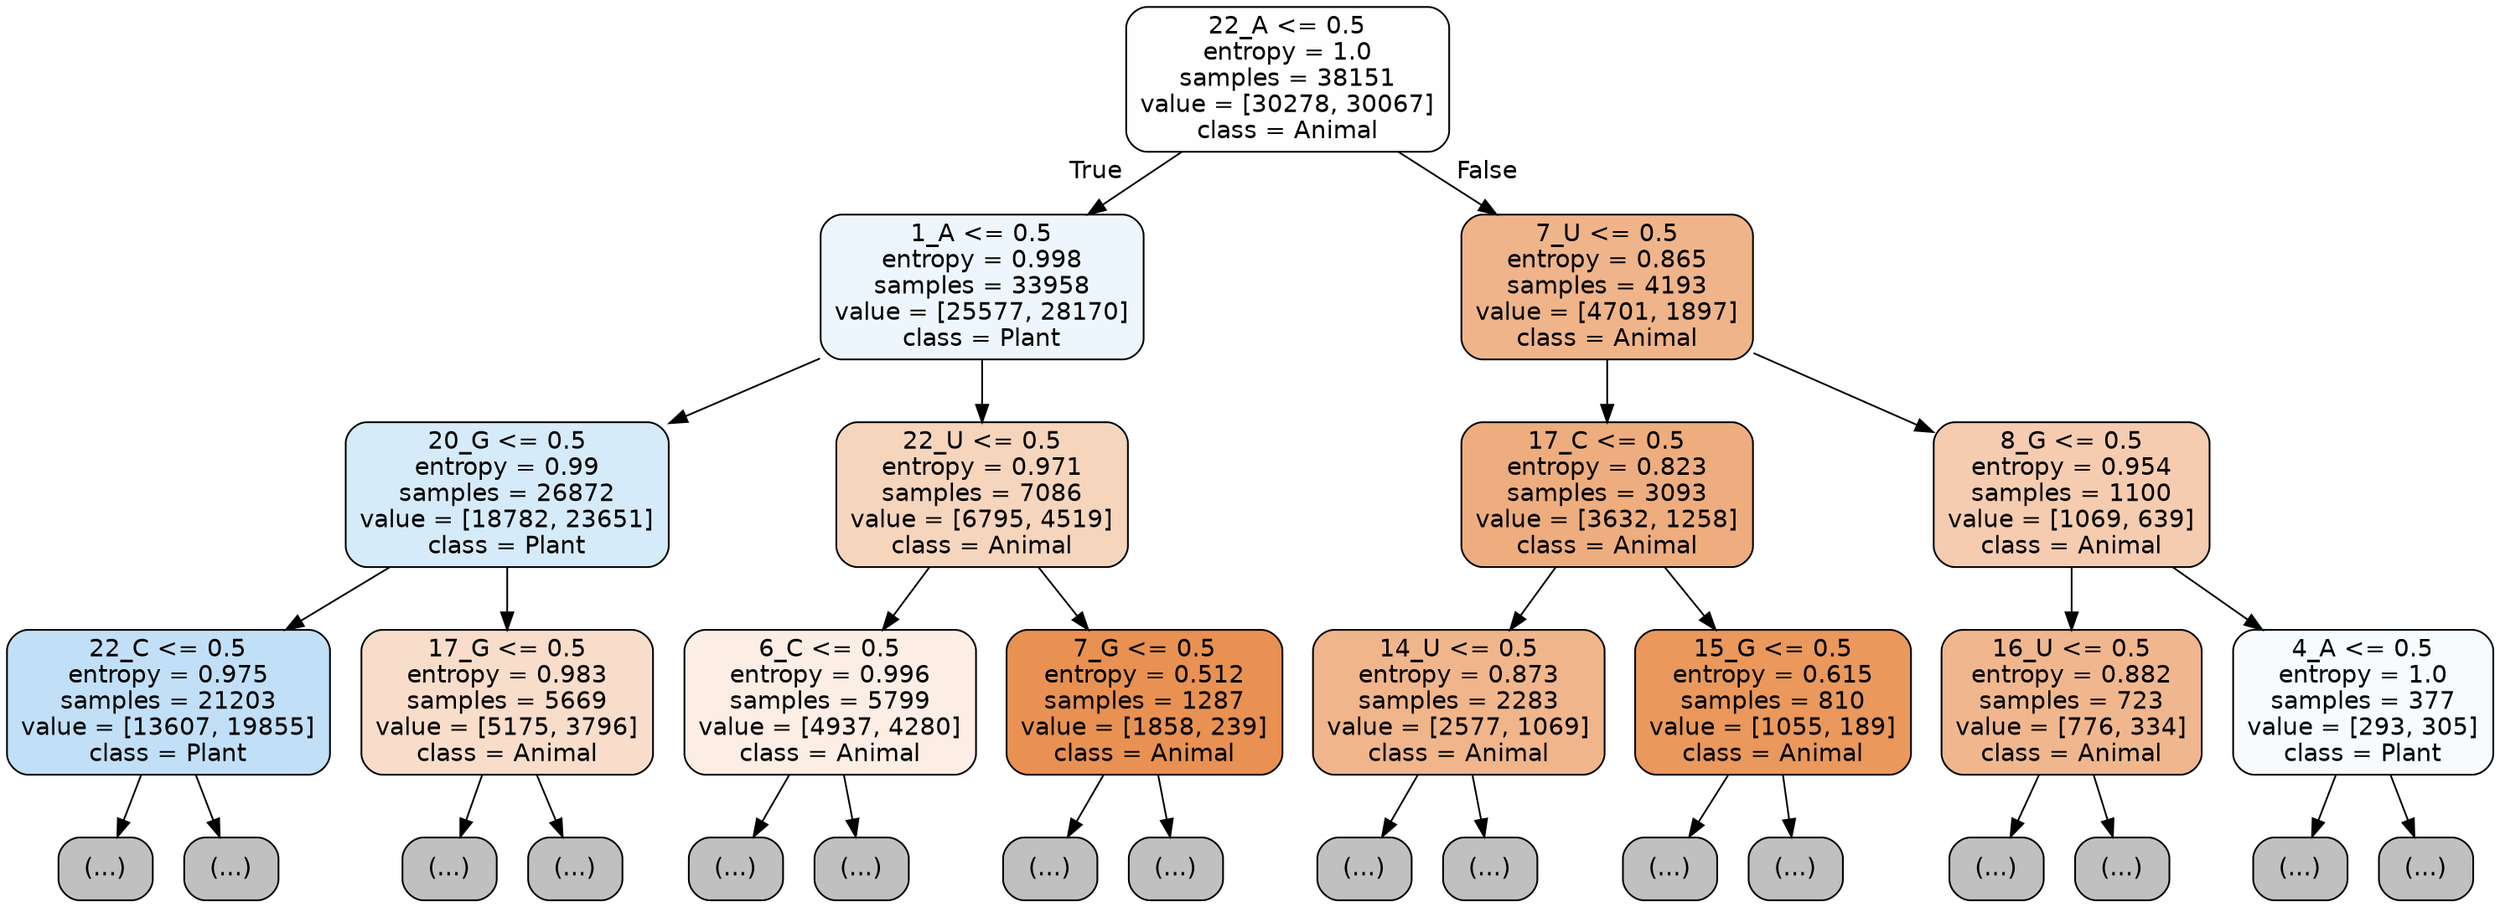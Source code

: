 digraph Tree {
node [shape=box, style="filled, rounded", color="black", fontname="helvetica"] ;
edge [fontname="helvetica"] ;
0 [label="22_A <= 0.5\nentropy = 1.0\nsamples = 38151\nvalue = [30278, 30067]\nclass = Animal", fillcolor="#fffefe"] ;
1 [label="1_A <= 0.5\nentropy = 0.998\nsamples = 33958\nvalue = [25577, 28170]\nclass = Plant", fillcolor="#edf6fd"] ;
0 -> 1 [labeldistance=2.5, labelangle=45, headlabel="True"] ;
2 [label="20_G <= 0.5\nentropy = 0.99\nsamples = 26872\nvalue = [18782, 23651]\nclass = Plant", fillcolor="#d6ebfa"] ;
1 -> 2 ;
3 [label="22_C <= 0.5\nentropy = 0.975\nsamples = 21203\nvalue = [13607, 19855]\nclass = Plant", fillcolor="#c1e0f7"] ;
2 -> 3 ;
4 [label="(...)", fillcolor="#C0C0C0"] ;
3 -> 4 ;
7485 [label="(...)", fillcolor="#C0C0C0"] ;
3 -> 7485 ;
8566 [label="17_G <= 0.5\nentropy = 0.983\nsamples = 5669\nvalue = [5175, 3796]\nclass = Animal", fillcolor="#f8ddca"] ;
2 -> 8566 ;
8567 [label="(...)", fillcolor="#C0C0C0"] ;
8566 -> 8567 ;
10544 [label="(...)", fillcolor="#C0C0C0"] ;
8566 -> 10544 ;
11405 [label="22_U <= 0.5\nentropy = 0.971\nsamples = 7086\nvalue = [6795, 4519]\nclass = Animal", fillcolor="#f6d5bd"] ;
1 -> 11405 ;
11406 [label="6_C <= 0.5\nentropy = 0.996\nsamples = 5799\nvalue = [4937, 4280]\nclass = Animal", fillcolor="#fceee5"] ;
11405 -> 11406 ;
11407 [label="(...)", fillcolor="#C0C0C0"] ;
11406 -> 11407 ;
13806 [label="(...)", fillcolor="#C0C0C0"] ;
11406 -> 13806 ;
14533 [label="7_G <= 0.5\nentropy = 0.512\nsamples = 1287\nvalue = [1858, 239]\nclass = Animal", fillcolor="#e89152"] ;
11405 -> 14533 ;
14534 [label="(...)", fillcolor="#C0C0C0"] ;
14533 -> 14534 ;
14831 [label="(...)", fillcolor="#C0C0C0"] ;
14533 -> 14831 ;
14958 [label="7_U <= 0.5\nentropy = 0.865\nsamples = 4193\nvalue = [4701, 1897]\nclass = Animal", fillcolor="#efb489"] ;
0 -> 14958 [labeldistance=2.5, labelangle=-45, headlabel="False"] ;
14959 [label="17_C <= 0.5\nentropy = 0.823\nsamples = 3093\nvalue = [3632, 1258]\nclass = Animal", fillcolor="#eead7e"] ;
14958 -> 14959 ;
14960 [label="14_U <= 0.5\nentropy = 0.873\nsamples = 2283\nvalue = [2577, 1069]\nclass = Animal", fillcolor="#f0b58b"] ;
14959 -> 14960 ;
14961 [label="(...)", fillcolor="#C0C0C0"] ;
14960 -> 14961 ;
15720 [label="(...)", fillcolor="#C0C0C0"] ;
14960 -> 15720 ;
15987 [label="15_G <= 0.5\nentropy = 0.615\nsamples = 810\nvalue = [1055, 189]\nclass = Animal", fillcolor="#ea985c"] ;
14959 -> 15987 ;
15988 [label="(...)", fillcolor="#C0C0C0"] ;
15987 -> 15988 ;
16219 [label="(...)", fillcolor="#C0C0C0"] ;
15987 -> 16219 ;
16312 [label="8_G <= 0.5\nentropy = 0.954\nsamples = 1100\nvalue = [1069, 639]\nclass = Animal", fillcolor="#f5ccaf"] ;
14958 -> 16312 ;
16313 [label="16_U <= 0.5\nentropy = 0.882\nsamples = 723\nvalue = [776, 334]\nclass = Animal", fillcolor="#f0b78e"] ;
16312 -> 16313 ;
16314 [label="(...)", fillcolor="#C0C0C0"] ;
16313 -> 16314 ;
16551 [label="(...)", fillcolor="#C0C0C0"] ;
16313 -> 16551 ;
16668 [label="4_A <= 0.5\nentropy = 1.0\nsamples = 377\nvalue = [293, 305]\nclass = Plant", fillcolor="#f7fbfe"] ;
16312 -> 16668 ;
16669 [label="(...)", fillcolor="#C0C0C0"] ;
16668 -> 16669 ;
16790 [label="(...)", fillcolor="#C0C0C0"] ;
16668 -> 16790 ;
}
